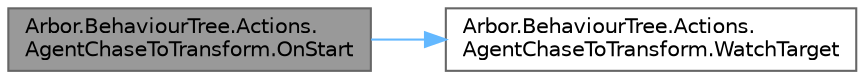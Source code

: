 digraph "Arbor.BehaviourTree.Actions.AgentChaseToTransform.OnStart"
{
 // LATEX_PDF_SIZE
  bgcolor="transparent";
  edge [fontname=Helvetica,fontsize=10,labelfontname=Helvetica,labelfontsize=10];
  node [fontname=Helvetica,fontsize=10,shape=box,height=0.2,width=0.4];
  rankdir="LR";
  Node1 [id="Node000001",label="Arbor.BehaviourTree.Actions.\lAgentChaseToTransform.OnStart",height=0.2,width=0.4,color="gray40", fillcolor="grey60", style="filled", fontcolor="black",tooltip=" "];
  Node1 -> Node2 [id="edge1_Node000001_Node000002",color="steelblue1",style="solid",tooltip=" "];
  Node2 [id="Node000002",label="Arbor.BehaviourTree.Actions.\lAgentChaseToTransform.WatchTarget",height=0.2,width=0.4,color="grey40", fillcolor="white", style="filled",URL="$class_arbor_1_1_behaviour_tree_1_1_actions_1_1_agent_chase_to_transform.html#ad14b938b0dae683b9aca03d66c34d669",tooltip=" "];
}
